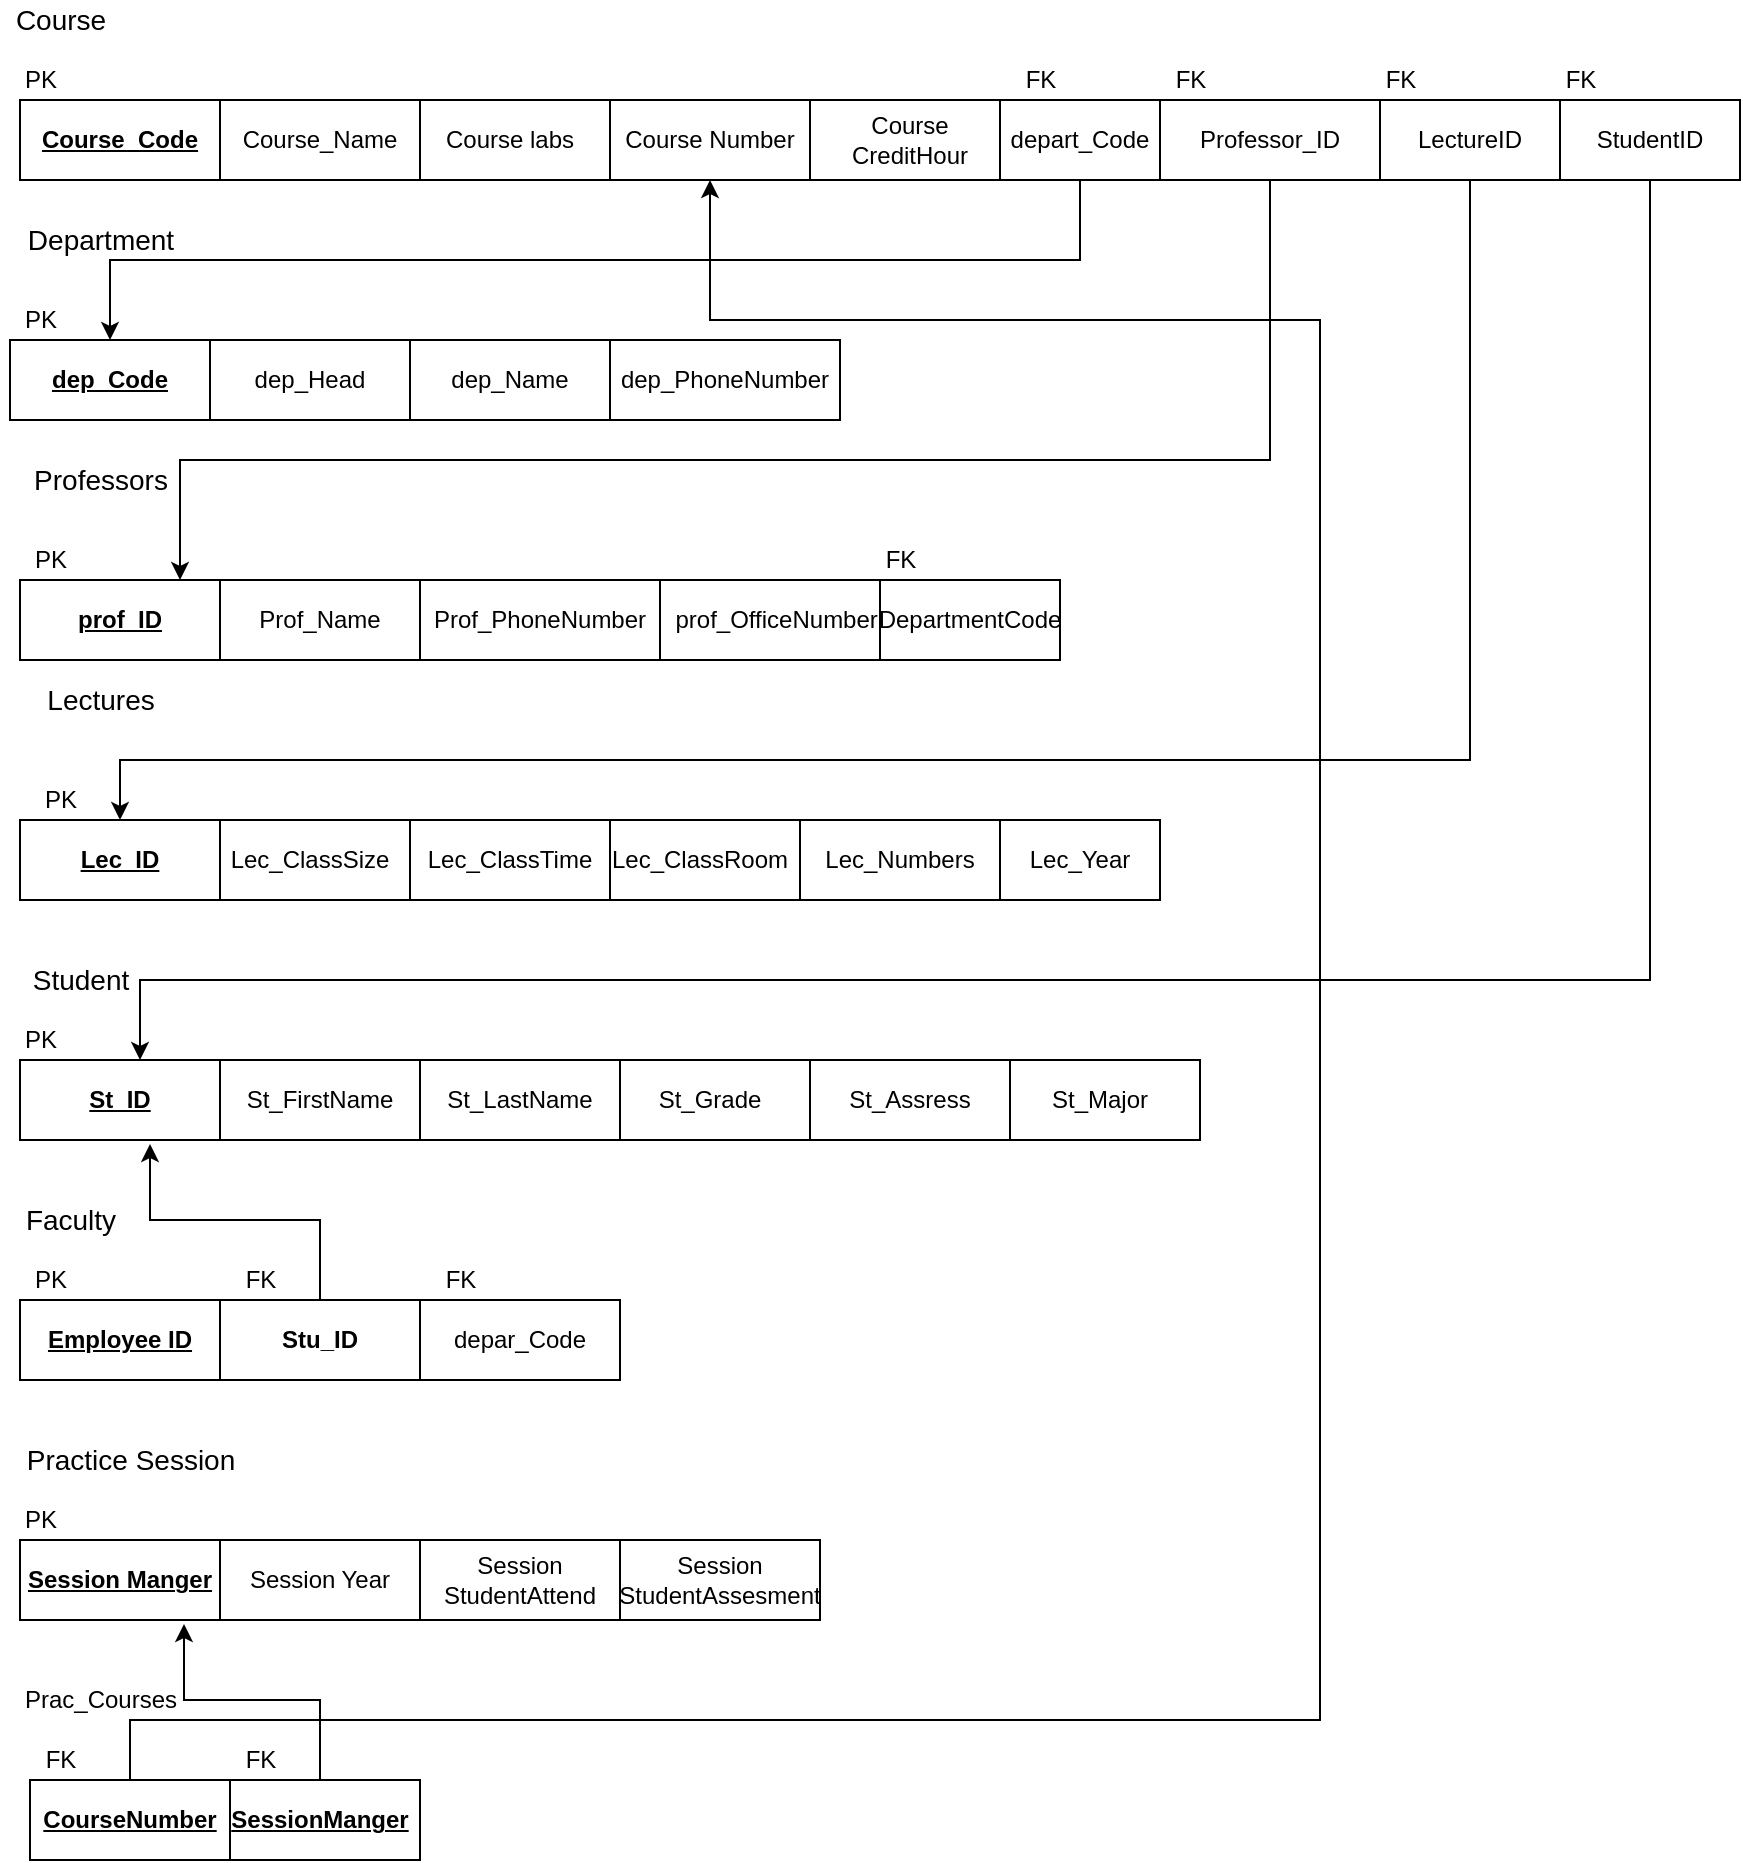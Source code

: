 <mxfile version="14.7.9" type="github">
  <diagram id="tPdBeaJNBS6OPgXlXy2B" name="Page-1">
    <mxGraphModel dx="1240" dy="561" grid="1" gridSize="10" guides="1" tooltips="1" connect="1" arrows="1" fold="1" page="1" pageScale="1" pageWidth="850" pageHeight="1100" math="0" shadow="0">
      <root>
        <mxCell id="0" />
        <mxCell id="1" parent="0" />
        <mxCell id="xSEMYhF3w5aiA-4r7q8t-1" value="&lt;u&gt;&lt;b&gt;Course_Code&lt;/b&gt;&lt;/u&gt;" style="whiteSpace=wrap;html=1;align=center;" vertex="1" parent="1">
          <mxGeometry x="80" y="80" width="100" height="40" as="geometry" />
        </mxCell>
        <mxCell id="xSEMYhF3w5aiA-4r7q8t-2" value="&lt;font style=&quot;font-size: 14px&quot;&gt;Course&lt;/font&gt;" style="text;html=1;align=center;verticalAlign=middle;resizable=0;points=[];autosize=1;strokeColor=none;" vertex="1" parent="1">
          <mxGeometry x="70" y="30" width="60" height="20" as="geometry" />
        </mxCell>
        <mxCell id="xSEMYhF3w5aiA-4r7q8t-3" value="Course CreditHour" style="whiteSpace=wrap;html=1;align=center;" vertex="1" parent="1">
          <mxGeometry x="475" y="80" width="100" height="40" as="geometry" />
        </mxCell>
        <mxCell id="xSEMYhF3w5aiA-4r7q8t-4" value="Course Number" style="whiteSpace=wrap;html=1;align=center;" vertex="1" parent="1">
          <mxGeometry x="375" y="80" width="100" height="40" as="geometry" />
        </mxCell>
        <mxCell id="xSEMYhF3w5aiA-4r7q8t-5" value="Course labs" style="whiteSpace=wrap;html=1;align=center;" vertex="1" parent="1">
          <mxGeometry x="275" y="80" width="100" height="40" as="geometry" />
        </mxCell>
        <mxCell id="xSEMYhF3w5aiA-4r7q8t-6" value="Course_Name" style="whiteSpace=wrap;html=1;align=center;" vertex="1" parent="1">
          <mxGeometry x="180" y="80" width="100" height="40" as="geometry" />
        </mxCell>
        <mxCell id="xSEMYhF3w5aiA-4r7q8t-7" value="&lt;font style=&quot;font-size: 14px&quot;&gt;Department&lt;/font&gt;" style="text;html=1;align=center;verticalAlign=middle;resizable=0;points=[];autosize=1;strokeColor=none;" vertex="1" parent="1">
          <mxGeometry x="75" y="140" width="90" height="20" as="geometry" />
        </mxCell>
        <mxCell id="xSEMYhF3w5aiA-4r7q8t-8" value="dep_PhoneNumber" style="whiteSpace=wrap;html=1;align=center;" vertex="1" parent="1">
          <mxGeometry x="375" y="200" width="115" height="40" as="geometry" />
        </mxCell>
        <mxCell id="xSEMYhF3w5aiA-4r7q8t-9" value="dep_Name" style="whiteSpace=wrap;html=1;align=center;" vertex="1" parent="1">
          <mxGeometry x="275" y="200" width="100" height="40" as="geometry" />
        </mxCell>
        <mxCell id="xSEMYhF3w5aiA-4r7q8t-10" value="dep_Head" style="whiteSpace=wrap;html=1;align=center;" vertex="1" parent="1">
          <mxGeometry x="175" y="200" width="100" height="40" as="geometry" />
        </mxCell>
        <mxCell id="xSEMYhF3w5aiA-4r7q8t-11" value="&lt;b&gt;&lt;u&gt;dep_Code&lt;/u&gt;&lt;/b&gt;" style="whiteSpace=wrap;html=1;align=center;" vertex="1" parent="1">
          <mxGeometry x="75" y="200" width="100" height="40" as="geometry" />
        </mxCell>
        <mxCell id="xSEMYhF3w5aiA-4r7q8t-12" value="&lt;font style=&quot;font-size: 14px&quot;&gt;Professors&lt;/font&gt;" style="text;html=1;align=center;verticalAlign=middle;resizable=0;points=[];autosize=1;strokeColor=none;" vertex="1" parent="1">
          <mxGeometry x="80" y="260" width="80" height="20" as="geometry" />
        </mxCell>
        <mxCell id="xSEMYhF3w5aiA-4r7q8t-13" value="&amp;nbsp; &amp;nbsp; &amp;nbsp;prof_OfficeNumber" style="whiteSpace=wrap;html=1;align=center;" vertex="1" parent="1">
          <mxGeometry x="380" y="320" width="140" height="40" as="geometry" />
        </mxCell>
        <mxCell id="xSEMYhF3w5aiA-4r7q8t-14" value="Prof_PhoneNumber" style="whiteSpace=wrap;html=1;align=center;" vertex="1" parent="1">
          <mxGeometry x="280" y="320" width="120" height="40" as="geometry" />
        </mxCell>
        <mxCell id="xSEMYhF3w5aiA-4r7q8t-15" value="Prof_Name" style="whiteSpace=wrap;html=1;align=center;" vertex="1" parent="1">
          <mxGeometry x="180" y="320" width="100" height="40" as="geometry" />
        </mxCell>
        <mxCell id="xSEMYhF3w5aiA-4r7q8t-16" value="&lt;b&gt;&lt;u&gt;prof_ID&lt;/u&gt;&lt;/b&gt;" style="whiteSpace=wrap;html=1;align=center;" vertex="1" parent="1">
          <mxGeometry x="80" y="320" width="100" height="40" as="geometry" />
        </mxCell>
        <mxCell id="xSEMYhF3w5aiA-4r7q8t-17" value="&lt;font style=&quot;font-size: 14px&quot;&gt;Lectures&lt;/font&gt;" style="text;html=1;align=center;verticalAlign=middle;resizable=0;points=[];autosize=1;strokeColor=none;" vertex="1" parent="1">
          <mxGeometry x="85" y="370" width="70" height="20" as="geometry" />
        </mxCell>
        <mxCell id="xSEMYhF3w5aiA-4r7q8t-18" value="Lec_Numbers" style="whiteSpace=wrap;html=1;align=center;" vertex="1" parent="1">
          <mxGeometry x="470" y="440" width="100" height="40" as="geometry" />
        </mxCell>
        <mxCell id="xSEMYhF3w5aiA-4r7q8t-19" value="Lec_ClassRoom" style="whiteSpace=wrap;html=1;align=center;" vertex="1" parent="1">
          <mxGeometry x="370" y="440" width="100" height="40" as="geometry" />
        </mxCell>
        <mxCell id="xSEMYhF3w5aiA-4r7q8t-20" value="Lec_ClassTime" style="whiteSpace=wrap;html=1;align=center;" vertex="1" parent="1">
          <mxGeometry x="275" y="440" width="100" height="40" as="geometry" />
        </mxCell>
        <mxCell id="xSEMYhF3w5aiA-4r7q8t-21" value="Lec_ClassSize" style="whiteSpace=wrap;html=1;align=center;" vertex="1" parent="1">
          <mxGeometry x="175" y="440" width="100" height="40" as="geometry" />
        </mxCell>
        <mxCell id="xSEMYhF3w5aiA-4r7q8t-22" value="&lt;b&gt;&lt;u&gt;Lec_ID&lt;/u&gt;&lt;/b&gt;" style="whiteSpace=wrap;html=1;align=center;" vertex="1" parent="1">
          <mxGeometry x="80" y="440" width="100" height="40" as="geometry" />
        </mxCell>
        <mxCell id="xSEMYhF3w5aiA-4r7q8t-23" value="&lt;font style=&quot;font-size: 14px&quot;&gt;Student&lt;/font&gt;" style="text;html=1;align=center;verticalAlign=middle;resizable=0;points=[];autosize=1;strokeColor=none;" vertex="1" parent="1">
          <mxGeometry x="80" y="510" width="60" height="20" as="geometry" />
        </mxCell>
        <mxCell id="xSEMYhF3w5aiA-4r7q8t-24" value="St_Major" style="whiteSpace=wrap;html=1;align=center;" vertex="1" parent="1">
          <mxGeometry x="570" y="560" width="100" height="40" as="geometry" />
        </mxCell>
        <mxCell id="xSEMYhF3w5aiA-4r7q8t-25" value="St_Assress" style="whiteSpace=wrap;html=1;align=center;" vertex="1" parent="1">
          <mxGeometry x="475" y="560" width="100" height="40" as="geometry" />
        </mxCell>
        <mxCell id="xSEMYhF3w5aiA-4r7q8t-26" value="St_Grade" style="whiteSpace=wrap;html=1;align=center;" vertex="1" parent="1">
          <mxGeometry x="375" y="560" width="100" height="40" as="geometry" />
        </mxCell>
        <mxCell id="xSEMYhF3w5aiA-4r7q8t-27" value="St_LastName" style="whiteSpace=wrap;html=1;align=center;" vertex="1" parent="1">
          <mxGeometry x="280" y="560" width="100" height="40" as="geometry" />
        </mxCell>
        <mxCell id="xSEMYhF3w5aiA-4r7q8t-28" value="St_FirstName" style="whiteSpace=wrap;html=1;align=center;" vertex="1" parent="1">
          <mxGeometry x="180" y="560" width="100" height="40" as="geometry" />
        </mxCell>
        <mxCell id="xSEMYhF3w5aiA-4r7q8t-29" value="&lt;b&gt;&lt;u&gt;St_ID&lt;/u&gt;&lt;/b&gt;" style="whiteSpace=wrap;html=1;align=center;" vertex="1" parent="1">
          <mxGeometry x="80" y="560" width="100" height="40" as="geometry" />
        </mxCell>
        <mxCell id="xSEMYhF3w5aiA-4r7q8t-30" value="&lt;font style=&quot;font-size: 14px&quot;&gt;Faculty&lt;/font&gt;" style="text;html=1;align=center;verticalAlign=middle;resizable=0;points=[];autosize=1;strokeColor=none;" vertex="1" parent="1">
          <mxGeometry x="75" y="630" width="60" height="20" as="geometry" />
        </mxCell>
        <mxCell id="xSEMYhF3w5aiA-4r7q8t-48" style="edgeStyle=orthogonalEdgeStyle;rounded=0;orthogonalLoop=1;jettySize=auto;html=1;exitX=0.5;exitY=0;exitDx=0;exitDy=0;entryX=0.65;entryY=1.05;entryDx=0;entryDy=0;entryPerimeter=0;" edge="1" parent="1" source="xSEMYhF3w5aiA-4r7q8t-31" target="xSEMYhF3w5aiA-4r7q8t-29">
          <mxGeometry relative="1" as="geometry" />
        </mxCell>
        <mxCell id="xSEMYhF3w5aiA-4r7q8t-31" value="&lt;b&gt;Stu_ID&lt;/b&gt;" style="whiteSpace=wrap;html=1;align=center;" vertex="1" parent="1">
          <mxGeometry x="180" y="680" width="100" height="40" as="geometry" />
        </mxCell>
        <mxCell id="xSEMYhF3w5aiA-4r7q8t-32" value="&lt;b&gt;&lt;u&gt;Employee ID&lt;/u&gt;&lt;/b&gt;" style="whiteSpace=wrap;html=1;align=center;" vertex="1" parent="1">
          <mxGeometry x="80" y="680" width="100" height="40" as="geometry" />
        </mxCell>
        <mxCell id="xSEMYhF3w5aiA-4r7q8t-33" value="&lt;font style=&quot;font-size: 14px&quot;&gt;Practice Session&lt;/font&gt;" style="text;html=1;align=center;verticalAlign=middle;resizable=0;points=[];autosize=1;strokeColor=none;" vertex="1" parent="1">
          <mxGeometry x="75" y="750" width="120" height="20" as="geometry" />
        </mxCell>
        <mxCell id="xSEMYhF3w5aiA-4r7q8t-36" value="Session StudentAssesment" style="whiteSpace=wrap;html=1;align=center;" vertex="1" parent="1">
          <mxGeometry x="380" y="800" width="100" height="40" as="geometry" />
        </mxCell>
        <mxCell id="xSEMYhF3w5aiA-4r7q8t-37" value="Session StudentAttend" style="whiteSpace=wrap;html=1;align=center;" vertex="1" parent="1">
          <mxGeometry x="280" y="800" width="100" height="40" as="geometry" />
        </mxCell>
        <mxCell id="xSEMYhF3w5aiA-4r7q8t-38" value="Session Year" style="whiteSpace=wrap;html=1;align=center;" vertex="1" parent="1">
          <mxGeometry x="180" y="800" width="100" height="40" as="geometry" />
        </mxCell>
        <mxCell id="xSEMYhF3w5aiA-4r7q8t-39" value="&lt;b&gt;&lt;u&gt;Session Manger&lt;/u&gt;&lt;/b&gt;" style="whiteSpace=wrap;html=1;align=center;" vertex="1" parent="1">
          <mxGeometry x="80" y="800" width="100" height="40" as="geometry" />
        </mxCell>
        <mxCell id="xSEMYhF3w5aiA-4r7q8t-40" value="PK" style="text;html=1;align=center;verticalAlign=middle;resizable=0;points=[];autosize=1;strokeColor=none;" vertex="1" parent="1">
          <mxGeometry x="75" y="60" width="30" height="20" as="geometry" />
        </mxCell>
        <mxCell id="xSEMYhF3w5aiA-4r7q8t-41" value="PK" style="text;html=1;align=center;verticalAlign=middle;resizable=0;points=[];autosize=1;strokeColor=none;" vertex="1" parent="1">
          <mxGeometry x="75" y="180" width="30" height="20" as="geometry" />
        </mxCell>
        <mxCell id="xSEMYhF3w5aiA-4r7q8t-43" value="PK" style="text;html=1;align=center;verticalAlign=middle;resizable=0;points=[];autosize=1;strokeColor=none;" vertex="1" parent="1">
          <mxGeometry x="80" y="300" width="30" height="20" as="geometry" />
        </mxCell>
        <mxCell id="xSEMYhF3w5aiA-4r7q8t-44" value="PK" style="text;html=1;align=center;verticalAlign=middle;resizable=0;points=[];autosize=1;strokeColor=none;" vertex="1" parent="1">
          <mxGeometry x="75" y="540" width="30" height="20" as="geometry" />
        </mxCell>
        <mxCell id="xSEMYhF3w5aiA-4r7q8t-45" value="PK" style="text;html=1;align=center;verticalAlign=middle;resizable=0;points=[];autosize=1;strokeColor=none;" vertex="1" parent="1">
          <mxGeometry x="80" y="660" width="30" height="20" as="geometry" />
        </mxCell>
        <mxCell id="xSEMYhF3w5aiA-4r7q8t-46" value="FK" style="text;html=1;align=center;verticalAlign=middle;resizable=0;points=[];autosize=1;strokeColor=none;" vertex="1" parent="1">
          <mxGeometry x="185" y="660" width="30" height="20" as="geometry" />
        </mxCell>
        <mxCell id="xSEMYhF3w5aiA-4r7q8t-47" value="PK" style="text;html=1;align=center;verticalAlign=middle;resizable=0;points=[];autosize=1;strokeColor=none;" vertex="1" parent="1">
          <mxGeometry x="75" y="780" width="30" height="20" as="geometry" />
        </mxCell>
        <mxCell id="xSEMYhF3w5aiA-4r7q8t-79" style="edgeStyle=orthogonalEdgeStyle;rounded=0;orthogonalLoop=1;jettySize=auto;html=1;exitX=0.5;exitY=1;exitDx=0;exitDy=0;entryX=0.5;entryY=0;entryDx=0;entryDy=0;" edge="1" parent="1" source="xSEMYhF3w5aiA-4r7q8t-49" target="xSEMYhF3w5aiA-4r7q8t-11">
          <mxGeometry relative="1" as="geometry" />
        </mxCell>
        <mxCell id="xSEMYhF3w5aiA-4r7q8t-49" value="depart_Code" style="whiteSpace=wrap;html=1;" vertex="1" parent="1">
          <mxGeometry x="570" y="80" width="80" height="40" as="geometry" />
        </mxCell>
        <mxCell id="xSEMYhF3w5aiA-4r7q8t-51" value="FK" style="text;html=1;align=center;verticalAlign=middle;resizable=0;points=[];autosize=1;strokeColor=none;" vertex="1" parent="1">
          <mxGeometry x="575" y="60" width="30" height="20" as="geometry" />
        </mxCell>
        <mxCell id="xSEMYhF3w5aiA-4r7q8t-80" style="edgeStyle=orthogonalEdgeStyle;rounded=0;orthogonalLoop=1;jettySize=auto;html=1;exitX=0.5;exitY=1;exitDx=0;exitDy=0;" edge="1" parent="1" source="xSEMYhF3w5aiA-4r7q8t-53" target="xSEMYhF3w5aiA-4r7q8t-16">
          <mxGeometry relative="1" as="geometry">
            <Array as="points">
              <mxPoint x="705" y="260" />
              <mxPoint x="160" y="260" />
            </Array>
          </mxGeometry>
        </mxCell>
        <mxCell id="xSEMYhF3w5aiA-4r7q8t-53" value="Professor_ID" style="whiteSpace=wrap;html=1;" vertex="1" parent="1">
          <mxGeometry x="650" y="80" width="110" height="40" as="geometry" />
        </mxCell>
        <mxCell id="xSEMYhF3w5aiA-4r7q8t-55" value="FK" style="text;html=1;align=center;verticalAlign=middle;resizable=0;points=[];autosize=1;strokeColor=none;" vertex="1" parent="1">
          <mxGeometry x="650" y="60" width="30" height="20" as="geometry" />
        </mxCell>
        <mxCell id="xSEMYhF3w5aiA-4r7q8t-56" value="Lec_Year" style="whiteSpace=wrap;html=1;" vertex="1" parent="1">
          <mxGeometry x="570" y="440" width="80" height="40" as="geometry" />
        </mxCell>
        <mxCell id="xSEMYhF3w5aiA-4r7q8t-81" style="edgeStyle=orthogonalEdgeStyle;rounded=0;orthogonalLoop=1;jettySize=auto;html=1;exitX=0.5;exitY=1;exitDx=0;exitDy=0;entryX=0.5;entryY=0;entryDx=0;entryDy=0;" edge="1" parent="1" source="xSEMYhF3w5aiA-4r7q8t-59" target="xSEMYhF3w5aiA-4r7q8t-22">
          <mxGeometry relative="1" as="geometry">
            <Array as="points">
              <mxPoint x="805" y="410" />
              <mxPoint x="130" y="410" />
            </Array>
          </mxGeometry>
        </mxCell>
        <mxCell id="xSEMYhF3w5aiA-4r7q8t-59" value="LectureID" style="whiteSpace=wrap;html=1;" vertex="1" parent="1">
          <mxGeometry x="760" y="80" width="90" height="40" as="geometry" />
        </mxCell>
        <mxCell id="xSEMYhF3w5aiA-4r7q8t-82" style="edgeStyle=orthogonalEdgeStyle;rounded=0;orthogonalLoop=1;jettySize=auto;html=1;exitX=0.5;exitY=1;exitDx=0;exitDy=0;" edge="1" parent="1" source="xSEMYhF3w5aiA-4r7q8t-61">
          <mxGeometry relative="1" as="geometry">
            <mxPoint x="140" y="560" as="targetPoint" />
            <Array as="points">
              <mxPoint x="895" y="520" />
              <mxPoint x="140" y="520" />
              <mxPoint x="140" y="560" />
            </Array>
          </mxGeometry>
        </mxCell>
        <mxCell id="xSEMYhF3w5aiA-4r7q8t-61" value="StudentID" style="whiteSpace=wrap;html=1;" vertex="1" parent="1">
          <mxGeometry x="850" y="80" width="90" height="40" as="geometry" />
        </mxCell>
        <mxCell id="xSEMYhF3w5aiA-4r7q8t-63" value="FK" style="text;html=1;align=center;verticalAlign=middle;resizable=0;points=[];autosize=1;strokeColor=none;" vertex="1" parent="1">
          <mxGeometry x="755" y="60" width="30" height="20" as="geometry" />
        </mxCell>
        <mxCell id="xSEMYhF3w5aiA-4r7q8t-64" value="FK" style="text;html=1;align=center;verticalAlign=middle;resizable=0;points=[];autosize=1;strokeColor=none;" vertex="1" parent="1">
          <mxGeometry x="845" y="60" width="30" height="20" as="geometry" />
        </mxCell>
        <mxCell id="xSEMYhF3w5aiA-4r7q8t-65" value="DepartmentCode" style="whiteSpace=wrap;html=1;" vertex="1" parent="1">
          <mxGeometry x="510" y="320" width="90" height="40" as="geometry" />
        </mxCell>
        <mxCell id="xSEMYhF3w5aiA-4r7q8t-66" value="FK" style="text;html=1;align=center;verticalAlign=middle;resizable=0;points=[];autosize=1;strokeColor=none;" vertex="1" parent="1">
          <mxGeometry x="505" y="300" width="30" height="20" as="geometry" />
        </mxCell>
        <mxCell id="xSEMYhF3w5aiA-4r7q8t-67" value="depar_Code" style="whiteSpace=wrap;html=1;" vertex="1" parent="1">
          <mxGeometry x="280" y="680" width="100" height="40" as="geometry" />
        </mxCell>
        <mxCell id="xSEMYhF3w5aiA-4r7q8t-68" value="FK" style="text;html=1;align=center;verticalAlign=middle;resizable=0;points=[];autosize=1;strokeColor=none;" vertex="1" parent="1">
          <mxGeometry x="285" y="660" width="30" height="20" as="geometry" />
        </mxCell>
        <mxCell id="xSEMYhF3w5aiA-4r7q8t-70" value="Prac_Courses" style="text;html=1;align=center;verticalAlign=middle;resizable=0;points=[];autosize=1;strokeColor=none;" vertex="1" parent="1">
          <mxGeometry x="75" y="870" width="90" height="20" as="geometry" />
        </mxCell>
        <mxCell id="xSEMYhF3w5aiA-4r7q8t-76" style="edgeStyle=orthogonalEdgeStyle;rounded=0;orthogonalLoop=1;jettySize=auto;html=1;exitX=0.5;exitY=0;exitDx=0;exitDy=0;entryX=0.82;entryY=1.05;entryDx=0;entryDy=0;entryPerimeter=0;" edge="1" parent="1" source="xSEMYhF3w5aiA-4r7q8t-72" target="xSEMYhF3w5aiA-4r7q8t-39">
          <mxGeometry relative="1" as="geometry" />
        </mxCell>
        <mxCell id="xSEMYhF3w5aiA-4r7q8t-72" value="&lt;b&gt;&lt;u&gt;SessionManger&lt;/u&gt;&lt;/b&gt;" style="whiteSpace=wrap;html=1;align=center;" vertex="1" parent="1">
          <mxGeometry x="180" y="920" width="100" height="40" as="geometry" />
        </mxCell>
        <mxCell id="xSEMYhF3w5aiA-4r7q8t-77" style="edgeStyle=orthogonalEdgeStyle;rounded=0;orthogonalLoop=1;jettySize=auto;html=1;exitX=0.5;exitY=0;exitDx=0;exitDy=0;entryX=0.5;entryY=1;entryDx=0;entryDy=0;" edge="1" parent="1" source="xSEMYhF3w5aiA-4r7q8t-73" target="xSEMYhF3w5aiA-4r7q8t-4">
          <mxGeometry relative="1" as="geometry">
            <Array as="points">
              <mxPoint x="135" y="890" />
              <mxPoint x="730" y="890" />
              <mxPoint x="730" y="190" />
              <mxPoint x="425" y="190" />
            </Array>
          </mxGeometry>
        </mxCell>
        <mxCell id="xSEMYhF3w5aiA-4r7q8t-73" value="&lt;b&gt;&lt;u&gt;CourseNumber&lt;/u&gt;&lt;/b&gt;" style="whiteSpace=wrap;html=1;align=center;" vertex="1" parent="1">
          <mxGeometry x="85" y="920" width="100" height="40" as="geometry" />
        </mxCell>
        <mxCell id="xSEMYhF3w5aiA-4r7q8t-74" value="FK" style="text;html=1;align=center;verticalAlign=middle;resizable=0;points=[];autosize=1;strokeColor=none;" vertex="1" parent="1">
          <mxGeometry x="85" y="900" width="30" height="20" as="geometry" />
        </mxCell>
        <mxCell id="xSEMYhF3w5aiA-4r7q8t-75" value="FK" style="text;html=1;align=center;verticalAlign=middle;resizable=0;points=[];autosize=1;strokeColor=none;" vertex="1" parent="1">
          <mxGeometry x="185" y="900" width="30" height="20" as="geometry" />
        </mxCell>
        <mxCell id="xSEMYhF3w5aiA-4r7q8t-83" value="PK" style="text;html=1;align=center;verticalAlign=middle;resizable=0;points=[];autosize=1;strokeColor=none;" vertex="1" parent="1">
          <mxGeometry x="85" y="420" width="30" height="20" as="geometry" />
        </mxCell>
      </root>
    </mxGraphModel>
  </diagram>
</mxfile>
